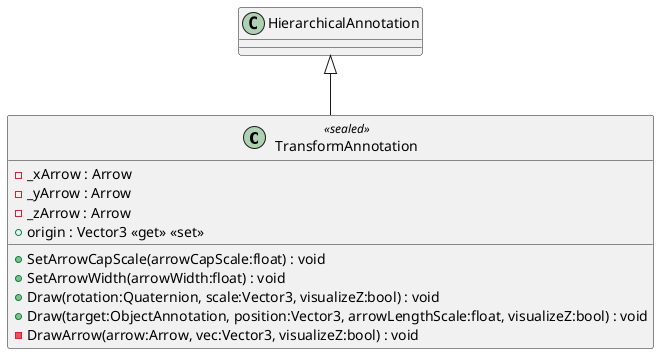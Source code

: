 @startuml
class TransformAnnotation <<sealed>> {
    - _xArrow : Arrow
    - _yArrow : Arrow
    - _zArrow : Arrow
    + origin : Vector3 <<get>> <<set>>
    + SetArrowCapScale(arrowCapScale:float) : void
    + SetArrowWidth(arrowWidth:float) : void
    + Draw(rotation:Quaternion, scale:Vector3, visualizeZ:bool) : void
    + Draw(target:ObjectAnnotation, position:Vector3, arrowLengthScale:float, visualizeZ:bool) : void
    - DrawArrow(arrow:Arrow, vec:Vector3, visualizeZ:bool) : void
}
HierarchicalAnnotation <|-- TransformAnnotation
@enduml
